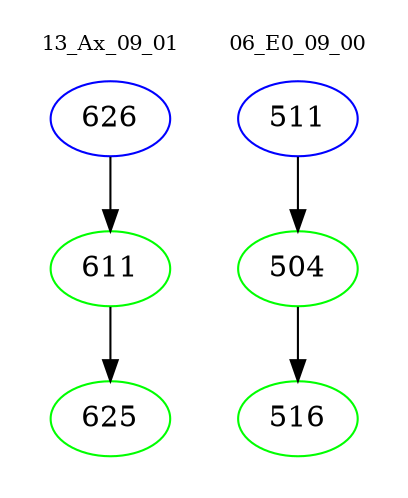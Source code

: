 digraph{
subgraph cluster_0 {
color = white
label = "13_Ax_09_01";
fontsize=10;
T0_626 [label="626", color="blue"]
T0_626 -> T0_611 [color="black"]
T0_611 [label="611", color="green"]
T0_611 -> T0_625 [color="black"]
T0_625 [label="625", color="green"]
}
subgraph cluster_1 {
color = white
label = "06_E0_09_00";
fontsize=10;
T1_511 [label="511", color="blue"]
T1_511 -> T1_504 [color="black"]
T1_504 [label="504", color="green"]
T1_504 -> T1_516 [color="black"]
T1_516 [label="516", color="green"]
}
}

